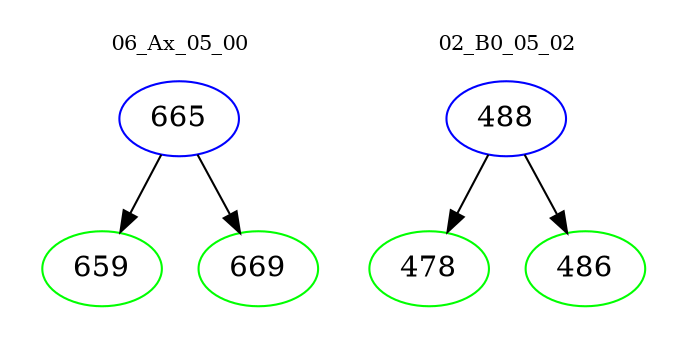 digraph{
subgraph cluster_0 {
color = white
label = "06_Ax_05_00";
fontsize=10;
T0_665 [label="665", color="blue"]
T0_665 -> T0_659 [color="black"]
T0_659 [label="659", color="green"]
T0_665 -> T0_669 [color="black"]
T0_669 [label="669", color="green"]
}
subgraph cluster_1 {
color = white
label = "02_B0_05_02";
fontsize=10;
T1_488 [label="488", color="blue"]
T1_488 -> T1_478 [color="black"]
T1_478 [label="478", color="green"]
T1_488 -> T1_486 [color="black"]
T1_486 [label="486", color="green"]
}
}
